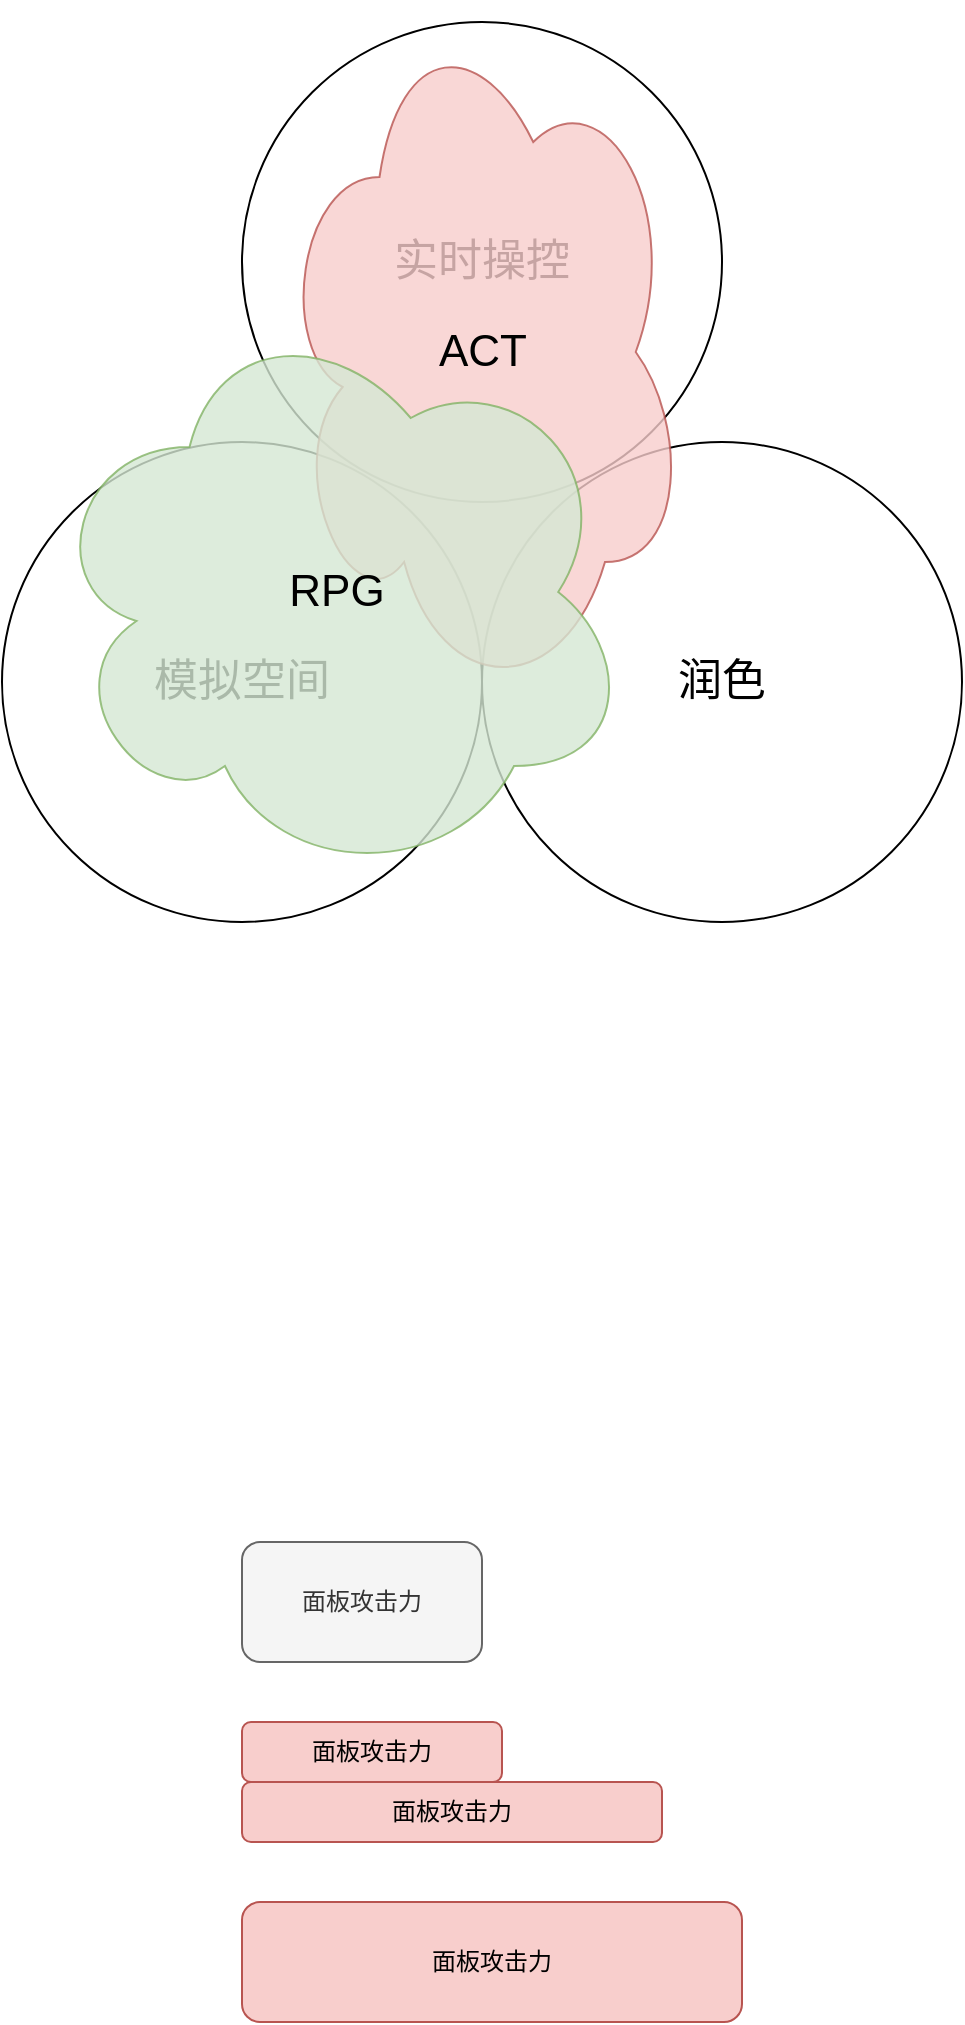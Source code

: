 <mxfile version="14.6.13" type="device"><diagram id="BQ29Brakac-9uq8vmnH5" name="home"><mxGraphModel dx="1106" dy="1642" grid="1" gridSize="10" guides="1" tooltips="1" connect="1" arrows="1" fold="1" page="0" pageScale="1" pageWidth="827" pageHeight="1169" math="0" shadow="0"><root><mxCell id="0"/><mxCell id="1" parent="0"/><mxCell id="iXocXnEtH8NBTbLabusQ-1" value="面板攻击力" style="rounded=1;whiteSpace=wrap;html=1;fillColor=#f5f5f5;fontColor=#333333;strokeColor=#666666;" parent="1" vertex="1"><mxGeometry x="160" y="160" width="120" height="60" as="geometry"/></mxCell><mxCell id="iXocXnEtH8NBTbLabusQ-2" value="面板攻击力" style="rounded=1;whiteSpace=wrap;html=1;fillColor=#f8cecc;strokeColor=#b85450;" parent="1" vertex="1"><mxGeometry x="160" y="250" width="130" height="30" as="geometry"/></mxCell><mxCell id="iXocXnEtH8NBTbLabusQ-3" value="面板攻击力" style="rounded=1;whiteSpace=wrap;html=1;fillColor=#f8cecc;strokeColor=#b85450;" parent="1" vertex="1"><mxGeometry x="160" y="340" width="250" height="60" as="geometry"/></mxCell><mxCell id="iXocXnEtH8NBTbLabusQ-4" value="面板攻击力" style="rounded=1;whiteSpace=wrap;html=1;fillColor=#f8cecc;strokeColor=#b85450;" parent="1" vertex="1"><mxGeometry x="160" y="280" width="210" height="30" as="geometry"/></mxCell><mxCell id="d6GHLi_dT24rNYzp3qkO-1" value="&lt;font style=&quot;font-size: 22px;&quot;&gt;实时操控&lt;/font&gt;" style="ellipse;whiteSpace=wrap;html=1;aspect=fixed;" parent="1" vertex="1"><mxGeometry x="160" y="-600" width="240" height="240" as="geometry"/></mxCell><mxCell id="d6GHLi_dT24rNYzp3qkO-4" value="&lt;font style=&quot;font-size: 22px;&quot;&gt;模拟空间&lt;/font&gt;" style="ellipse;whiteSpace=wrap;html=1;aspect=fixed;" parent="1" vertex="1"><mxGeometry x="40" y="-390" width="240" height="240" as="geometry"/></mxCell><mxCell id="d6GHLi_dT24rNYzp3qkO-5" value="&lt;font style=&quot;font-size: 22px;&quot;&gt;润色&lt;/font&gt;" style="ellipse;whiteSpace=wrap;html=1;aspect=fixed;" parent="1" vertex="1"><mxGeometry x="280" y="-390" width="240" height="240" as="geometry"/></mxCell><mxCell id="d6GHLi_dT24rNYzp3qkO-10" value="ACT" style="ellipse;shape=cloud;whiteSpace=wrap;html=1;fontSize=22;opacity=80;fillColor=#f8cecc;strokeColor=#b85450;" parent="1" vertex="1"><mxGeometry x="177.5" y="-610" width="205" height="350" as="geometry"/></mxCell><mxCell id="d6GHLi_dT24rNYzp3qkO-11" value="RPG" style="ellipse;shape=cloud;whiteSpace=wrap;html=1;fontSize=22;opacity=80;fillColor=#d5e8d4;strokeColor=#82b366;" parent="1" vertex="1"><mxGeometry x="60" y="-460" width="295" height="290" as="geometry"/></mxCell></root></mxGraphModel></diagram></mxfile>